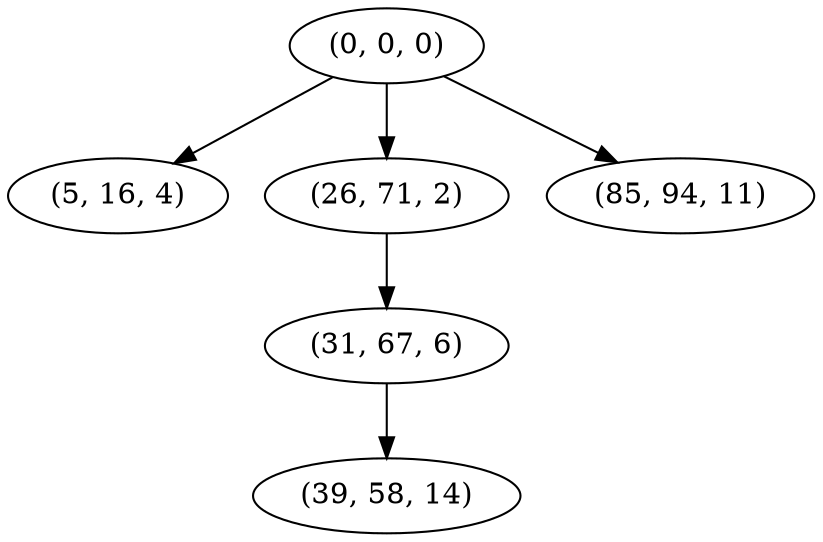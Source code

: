 digraph tree {
    "(0, 0, 0)";
    "(5, 16, 4)";
    "(26, 71, 2)";
    "(31, 67, 6)";
    "(39, 58, 14)";
    "(85, 94, 11)";
    "(0, 0, 0)" -> "(5, 16, 4)";
    "(0, 0, 0)" -> "(26, 71, 2)";
    "(0, 0, 0)" -> "(85, 94, 11)";
    "(26, 71, 2)" -> "(31, 67, 6)";
    "(31, 67, 6)" -> "(39, 58, 14)";
}
